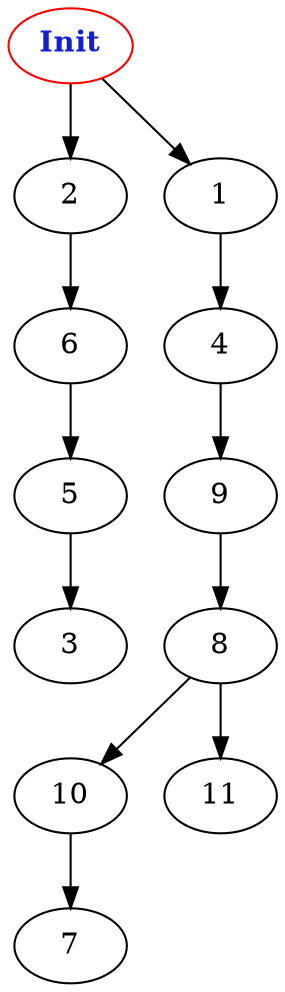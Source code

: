 digraph "Perturbed Net Graph with 12 nodes" {
edge ["class"="link-class"]
"0" ["color"="red","label"=<<b>Init</b>>,"fontcolor"="#1020d0"]
"0" -> "2" ["weight"="4.0"]
"0" -> "1" ["weight"="2.0"]
"2" -> "6" ["weight"="3.0"]
"1" -> "4" ["weight"="4.0"]
"5" -> "3" ["weight"="6.0"]
"10" -> "7" ["weight"="6.0"]
"4" -> "9" ["weight"="3.0"]
"6" -> "5" ["weight"="5.0"]
"9" -> "8" ["weight"="7.0"]
"8" -> "10" ["weight"="1.0"]
"8" -> "11" ["weight"="8.0"]
}